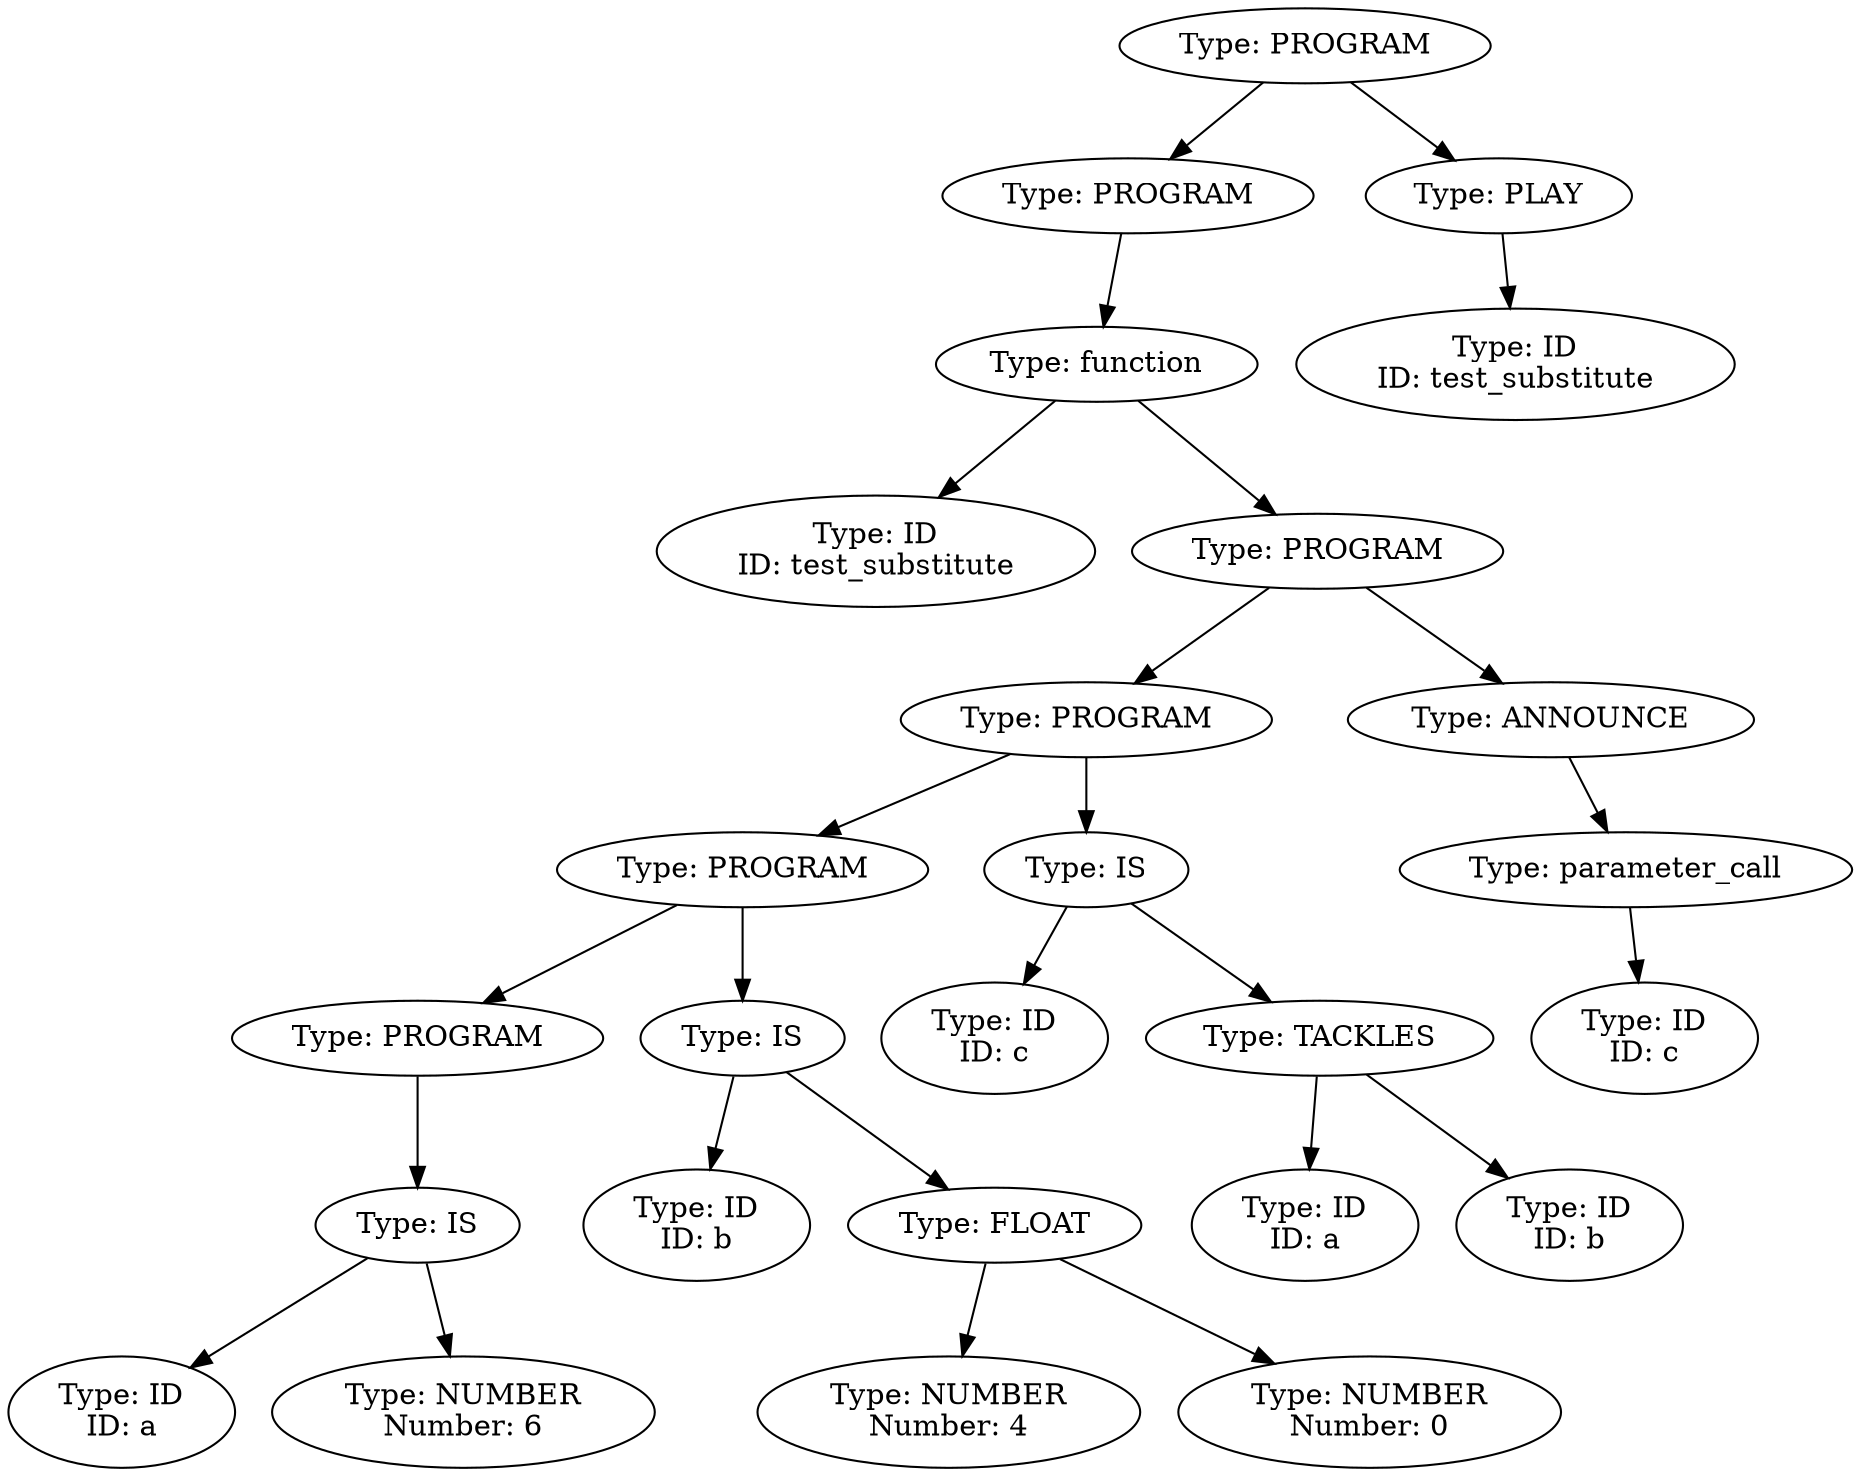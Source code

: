 digraph ast {
"0x7fffeb2f3d30" [label="Type: PROGRAM"];
"0x7fffeb2f3d30" -> "0x7fffeb2f3c50";
"0x7fffeb2f3c50" [label="Type: PROGRAM"];
"0x7fffeb2f3c50" -> "0x7fffeb2f3c10";
"0x7fffeb2f3c10" [label="Type: function"];
"0x7fffeb2f3c10" -> "0x7fffeb2f3610";
"0x7fffeb2f3610" [label="Type: ID\nID: test_substitute"];
"0x7fffeb2f3c10" -> "0x7fffeb2f3bd0";
"0x7fffeb2f3bd0" [label="Type: PROGRAM"];
"0x7fffeb2f3bd0" -> "0x7fffeb2f3ab0";
"0x7fffeb2f3ab0" [label="Type: PROGRAM"];
"0x7fffeb2f3ab0" -> "0x7fffeb2f38f0";
"0x7fffeb2f38f0" [label="Type: PROGRAM"];
"0x7fffeb2f38f0" -> "0x7fffeb2f3750";
"0x7fffeb2f3750" [label="Type: PROGRAM"];
"0x7fffeb2f3750" -> "0x7fffeb2f3710";
"0x7fffeb2f3710" [label="Type: IS"];
"0x7fffeb2f3710" -> "0x7fffeb2f3670";
"0x7fffeb2f3670" [label="Type: ID\nID: a"];
"0x7fffeb2f3710" -> "0x7fffeb2f36b0";
"0x7fffeb2f36b0" [label="Type: NUMBER\nNumber: 6"];
"0x7fffeb2f38f0" -> "0x7fffeb2f38b0";
"0x7fffeb2f38b0" [label="Type: IS"];
"0x7fffeb2f38b0" -> "0x7fffeb2f3790";
"0x7fffeb2f3790" [label="Type: ID\nID: b"];
"0x7fffeb2f38b0" -> "0x7fffeb2f3850";
"0x7fffeb2f3850" [label="Type: FLOAT"];
"0x7fffeb2f3850" -> "0x7fffeb2f37d0";
"0x7fffeb2f37d0" [label="Type: NUMBER\nNumber: 4"];
"0x7fffeb2f3850" -> "0x7fffeb2f3810";
"0x7fffeb2f3810" [label="Type: NUMBER\nNumber: 0"];
"0x7fffeb2f3ab0" -> "0x7fffeb2f3a70";
"0x7fffeb2f3a70" [label="Type: IS"];
"0x7fffeb2f3a70" -> "0x7fffeb2f3930";
"0x7fffeb2f3930" [label="Type: ID\nID: c"];
"0x7fffeb2f3a70" -> "0x7fffeb2f3a30";
"0x7fffeb2f3a30" [label="Type: TACKLES"];
"0x7fffeb2f3a30" -> "0x7fffeb2f3990";
"0x7fffeb2f3990" [label="Type: ID\nID: a"];
"0x7fffeb2f3a30" -> "0x7fffeb2f39f0";
"0x7fffeb2f39f0" [label="Type: ID\nID: b"];
"0x7fffeb2f3bd0" -> "0x7fffeb2f3b90";
"0x7fffeb2f3b90" [label="Type: ANNOUNCE"];
"0x7fffeb2f3b90" -> "0x7fffeb2f3b50";
"0x7fffeb2f3b50" [label="Type: parameter_call"];
"0x7fffeb2f3b50" -> "0x7fffeb2f3b10";
"0x7fffeb2f3b10" [label="Type: ID\nID: c"];
"0x7fffeb2f3d30" -> "0x7fffeb2f3cf0";
"0x7fffeb2f3cf0" [label="Type: PLAY"];
"0x7fffeb2f3cf0" -> "0x7fffeb2f3cb0";
"0x7fffeb2f3cb0" [label="Type: ID\nID: test_substitute"];
}
